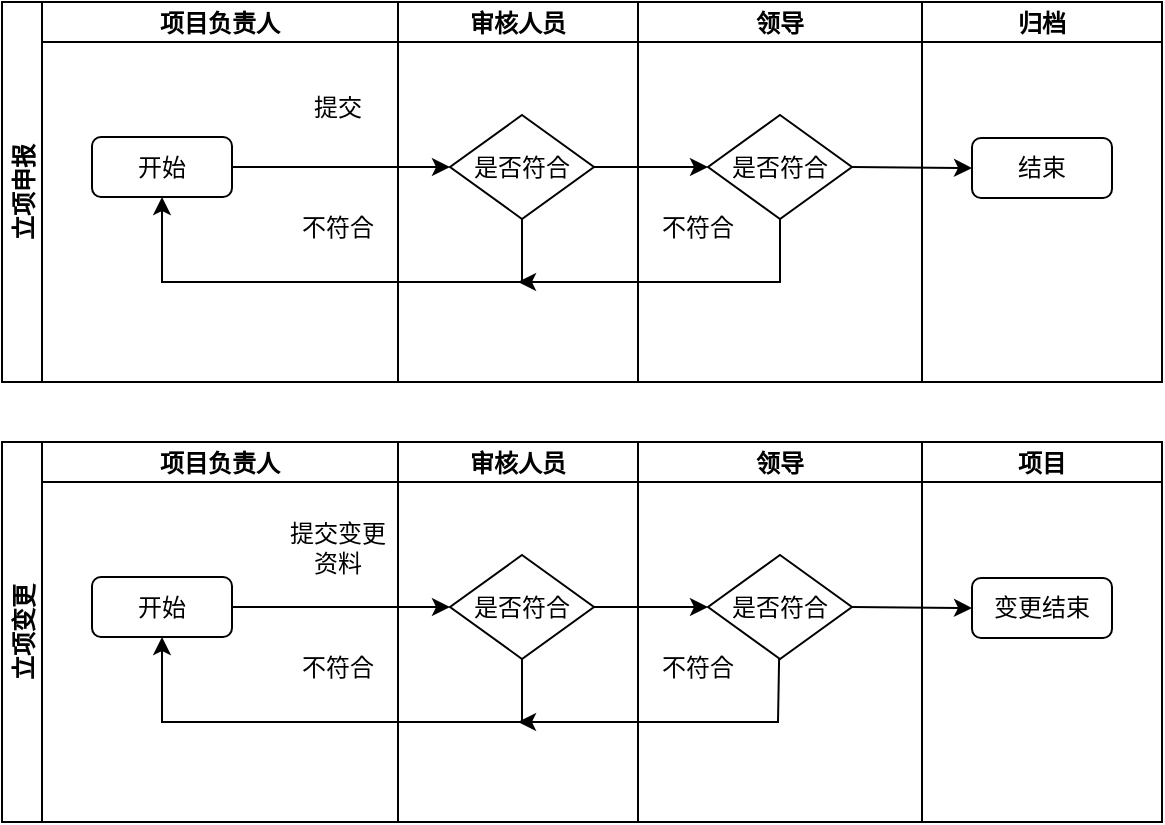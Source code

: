 <mxfile version="21.1.8" type="github">
  <diagram id="prtHgNgQTEPvFCAcTncT" name="Page-1">
    <mxGraphModel dx="875" dy="465" grid="1" gridSize="10" guides="1" tooltips="1" connect="1" arrows="1" fold="1" page="1" pageScale="1" pageWidth="827" pageHeight="1169" math="0" shadow="0">
      <root>
        <mxCell id="0" />
        <mxCell id="1" parent="0" />
        <mxCell id="bHHt2sKUUEsSAKsjXfjZ-16" value="立项申报" style="swimlane;childLayout=stackLayout;resizeParent=1;resizeParentMax=0;startSize=20;horizontal=0;horizontalStack=1;" vertex="1" parent="1">
          <mxGeometry x="212" y="160" width="580" height="190" as="geometry" />
        </mxCell>
        <mxCell id="bHHt2sKUUEsSAKsjXfjZ-17" value="项目负责人" style="swimlane;startSize=20;" vertex="1" parent="bHHt2sKUUEsSAKsjXfjZ-16">
          <mxGeometry x="20" width="178" height="190" as="geometry" />
        </mxCell>
        <mxCell id="bHHt2sKUUEsSAKsjXfjZ-21" value="开始" style="rounded=1;whiteSpace=wrap;html=1;" vertex="1" parent="bHHt2sKUUEsSAKsjXfjZ-17">
          <mxGeometry x="25" y="67.5" width="70" height="30" as="geometry" />
        </mxCell>
        <mxCell id="bHHt2sKUUEsSAKsjXfjZ-26" value="提交" style="text;html=1;strokeColor=none;fillColor=none;align=center;verticalAlign=middle;whiteSpace=wrap;rounded=0;" vertex="1" parent="bHHt2sKUUEsSAKsjXfjZ-17">
          <mxGeometry x="118" y="38" width="60" height="30" as="geometry" />
        </mxCell>
        <mxCell id="bHHt2sKUUEsSAKsjXfjZ-27" value="不符合" style="text;html=1;strokeColor=none;fillColor=none;align=center;verticalAlign=middle;whiteSpace=wrap;rounded=0;" vertex="1" parent="bHHt2sKUUEsSAKsjXfjZ-17">
          <mxGeometry x="118" y="97.5" width="60" height="30" as="geometry" />
        </mxCell>
        <mxCell id="bHHt2sKUUEsSAKsjXfjZ-18" value="审核人员" style="swimlane;startSize=20;" vertex="1" parent="bHHt2sKUUEsSAKsjXfjZ-16">
          <mxGeometry x="198" width="120" height="190" as="geometry" />
        </mxCell>
        <mxCell id="bHHt2sKUUEsSAKsjXfjZ-22" value="是否符合" style="rhombus;whiteSpace=wrap;html=1;" vertex="1" parent="bHHt2sKUUEsSAKsjXfjZ-18">
          <mxGeometry x="26" y="56.5" width="72" height="52" as="geometry" />
        </mxCell>
        <mxCell id="bHHt2sKUUEsSAKsjXfjZ-19" value="领导" style="swimlane;startSize=20;" vertex="1" parent="bHHt2sKUUEsSAKsjXfjZ-16">
          <mxGeometry x="318" width="142" height="190" as="geometry" />
        </mxCell>
        <mxCell id="bHHt2sKUUEsSAKsjXfjZ-28" value="是否符合" style="rhombus;whiteSpace=wrap;html=1;" vertex="1" parent="bHHt2sKUUEsSAKsjXfjZ-19">
          <mxGeometry x="35" y="56.5" width="72" height="52" as="geometry" />
        </mxCell>
        <mxCell id="bHHt2sKUUEsSAKsjXfjZ-34" value="不符合" style="text;html=1;strokeColor=none;fillColor=none;align=center;verticalAlign=middle;whiteSpace=wrap;rounded=0;" vertex="1" parent="bHHt2sKUUEsSAKsjXfjZ-19">
          <mxGeometry y="98" width="60" height="30" as="geometry" />
        </mxCell>
        <mxCell id="bHHt2sKUUEsSAKsjXfjZ-20" value="归档" style="swimlane;startSize=20;" vertex="1" parent="bHHt2sKUUEsSAKsjXfjZ-16">
          <mxGeometry x="460" width="120" height="190" as="geometry" />
        </mxCell>
        <mxCell id="bHHt2sKUUEsSAKsjXfjZ-33" value="结束" style="rounded=1;whiteSpace=wrap;html=1;" vertex="1" parent="bHHt2sKUUEsSAKsjXfjZ-20">
          <mxGeometry x="25" y="68" width="70" height="30" as="geometry" />
        </mxCell>
        <mxCell id="bHHt2sKUUEsSAKsjXfjZ-24" value="" style="endArrow=classic;html=1;rounded=0;exitX=1;exitY=0.5;exitDx=0;exitDy=0;" edge="1" parent="bHHt2sKUUEsSAKsjXfjZ-16" source="bHHt2sKUUEsSAKsjXfjZ-21" target="bHHt2sKUUEsSAKsjXfjZ-22">
          <mxGeometry width="50" height="50" relative="1" as="geometry">
            <mxPoint x="298" y="200" as="sourcePoint" />
            <mxPoint x="348" y="150" as="targetPoint" />
          </mxGeometry>
        </mxCell>
        <mxCell id="bHHt2sKUUEsSAKsjXfjZ-25" value="" style="endArrow=classic;html=1;rounded=0;exitX=0.5;exitY=1;exitDx=0;exitDy=0;entryX=0.5;entryY=1;entryDx=0;entryDy=0;" edge="1" parent="bHHt2sKUUEsSAKsjXfjZ-16" source="bHHt2sKUUEsSAKsjXfjZ-22" target="bHHt2sKUUEsSAKsjXfjZ-21">
          <mxGeometry width="50" height="50" relative="1" as="geometry">
            <mxPoint x="208" y="270" as="sourcePoint" />
            <mxPoint x="58" y="140" as="targetPoint" />
            <Array as="points">
              <mxPoint x="260" y="140" />
              <mxPoint x="202" y="140" />
              <mxPoint x="80" y="140" />
            </Array>
          </mxGeometry>
        </mxCell>
        <mxCell id="bHHt2sKUUEsSAKsjXfjZ-30" value="" style="endArrow=classic;html=1;rounded=0;exitX=1;exitY=0.5;exitDx=0;exitDy=0;entryX=0;entryY=0.5;entryDx=0;entryDy=0;" edge="1" parent="bHHt2sKUUEsSAKsjXfjZ-16" source="bHHt2sKUUEsSAKsjXfjZ-22" target="bHHt2sKUUEsSAKsjXfjZ-28">
          <mxGeometry width="50" height="50" relative="1" as="geometry">
            <mxPoint x="298" y="270" as="sourcePoint" />
            <mxPoint x="348" y="220" as="targetPoint" />
          </mxGeometry>
        </mxCell>
        <mxCell id="bHHt2sKUUEsSAKsjXfjZ-35" value="" style="endArrow=classic;html=1;rounded=0;exitX=1;exitY=0.5;exitDx=0;exitDy=0;entryX=0;entryY=0.5;entryDx=0;entryDy=0;" edge="1" parent="bHHt2sKUUEsSAKsjXfjZ-16" source="bHHt2sKUUEsSAKsjXfjZ-28" target="bHHt2sKUUEsSAKsjXfjZ-33">
          <mxGeometry width="50" height="50" relative="1" as="geometry">
            <mxPoint x="425" y="80" as="sourcePoint" />
            <mxPoint x="475" y="30" as="targetPoint" />
          </mxGeometry>
        </mxCell>
        <mxCell id="bHHt2sKUUEsSAKsjXfjZ-31" value="" style="endArrow=classic;html=1;rounded=0;exitX=0.5;exitY=1;exitDx=0;exitDy=0;" edge="1" parent="1" source="bHHt2sKUUEsSAKsjXfjZ-28">
          <mxGeometry width="50" height="50" relative="1" as="geometry">
            <mxPoint x="510" y="340" as="sourcePoint" />
            <mxPoint x="470" y="300" as="targetPoint" />
            <Array as="points">
              <mxPoint x="601" y="300" />
            </Array>
          </mxGeometry>
        </mxCell>
        <mxCell id="bHHt2sKUUEsSAKsjXfjZ-36" value="立项变更" style="swimlane;childLayout=stackLayout;resizeParent=1;resizeParentMax=0;startSize=20;horizontal=0;horizontalStack=1;" vertex="1" parent="1">
          <mxGeometry x="212" y="380" width="580" height="190" as="geometry" />
        </mxCell>
        <mxCell id="bHHt2sKUUEsSAKsjXfjZ-37" value="项目负责人" style="swimlane;startSize=20;" vertex="1" parent="bHHt2sKUUEsSAKsjXfjZ-36">
          <mxGeometry x="20" width="178" height="190" as="geometry" />
        </mxCell>
        <mxCell id="bHHt2sKUUEsSAKsjXfjZ-38" value="开始" style="rounded=1;whiteSpace=wrap;html=1;" vertex="1" parent="bHHt2sKUUEsSAKsjXfjZ-37">
          <mxGeometry x="25" y="67.5" width="70" height="30" as="geometry" />
        </mxCell>
        <mxCell id="bHHt2sKUUEsSAKsjXfjZ-39" value="提交变更资料&lt;br&gt;" style="text;html=1;strokeColor=none;fillColor=none;align=center;verticalAlign=middle;whiteSpace=wrap;rounded=0;" vertex="1" parent="bHHt2sKUUEsSAKsjXfjZ-37">
          <mxGeometry x="118" y="38" width="60" height="30" as="geometry" />
        </mxCell>
        <mxCell id="bHHt2sKUUEsSAKsjXfjZ-40" value="不符合" style="text;html=1;strokeColor=none;fillColor=none;align=center;verticalAlign=middle;whiteSpace=wrap;rounded=0;" vertex="1" parent="bHHt2sKUUEsSAKsjXfjZ-37">
          <mxGeometry x="118" y="97.5" width="60" height="30" as="geometry" />
        </mxCell>
        <mxCell id="bHHt2sKUUEsSAKsjXfjZ-41" value="审核人员" style="swimlane;startSize=20;" vertex="1" parent="bHHt2sKUUEsSAKsjXfjZ-36">
          <mxGeometry x="198" width="120" height="190" as="geometry" />
        </mxCell>
        <mxCell id="bHHt2sKUUEsSAKsjXfjZ-42" value="是否符合" style="rhombus;whiteSpace=wrap;html=1;" vertex="1" parent="bHHt2sKUUEsSAKsjXfjZ-41">
          <mxGeometry x="26" y="56.5" width="72" height="52" as="geometry" />
        </mxCell>
        <mxCell id="bHHt2sKUUEsSAKsjXfjZ-43" value="领导" style="swimlane;startSize=20;" vertex="1" parent="bHHt2sKUUEsSAKsjXfjZ-36">
          <mxGeometry x="318" width="142" height="190" as="geometry" />
        </mxCell>
        <mxCell id="bHHt2sKUUEsSAKsjXfjZ-44" value="是否符合" style="rhombus;whiteSpace=wrap;html=1;" vertex="1" parent="bHHt2sKUUEsSAKsjXfjZ-43">
          <mxGeometry x="35" y="56.5" width="72" height="52" as="geometry" />
        </mxCell>
        <mxCell id="bHHt2sKUUEsSAKsjXfjZ-45" value="不符合" style="text;html=1;strokeColor=none;fillColor=none;align=center;verticalAlign=middle;whiteSpace=wrap;rounded=0;" vertex="1" parent="bHHt2sKUUEsSAKsjXfjZ-43">
          <mxGeometry y="98" width="60" height="30" as="geometry" />
        </mxCell>
        <mxCell id="bHHt2sKUUEsSAKsjXfjZ-46" value="项目" style="swimlane;startSize=20;" vertex="1" parent="bHHt2sKUUEsSAKsjXfjZ-36">
          <mxGeometry x="460" width="120" height="190" as="geometry" />
        </mxCell>
        <mxCell id="bHHt2sKUUEsSAKsjXfjZ-47" value="变更结束" style="rounded=1;whiteSpace=wrap;html=1;" vertex="1" parent="bHHt2sKUUEsSAKsjXfjZ-46">
          <mxGeometry x="25" y="68" width="70" height="30" as="geometry" />
        </mxCell>
        <mxCell id="bHHt2sKUUEsSAKsjXfjZ-48" value="" style="endArrow=classic;html=1;rounded=0;exitX=1;exitY=0.5;exitDx=0;exitDy=0;" edge="1" parent="bHHt2sKUUEsSAKsjXfjZ-36" source="bHHt2sKUUEsSAKsjXfjZ-38" target="bHHt2sKUUEsSAKsjXfjZ-42">
          <mxGeometry width="50" height="50" relative="1" as="geometry">
            <mxPoint x="298" y="200" as="sourcePoint" />
            <mxPoint x="348" y="150" as="targetPoint" />
          </mxGeometry>
        </mxCell>
        <mxCell id="bHHt2sKUUEsSAKsjXfjZ-49" value="" style="endArrow=classic;html=1;rounded=0;exitX=0.5;exitY=1;exitDx=0;exitDy=0;entryX=0.5;entryY=1;entryDx=0;entryDy=0;" edge="1" parent="bHHt2sKUUEsSAKsjXfjZ-36" source="bHHt2sKUUEsSAKsjXfjZ-42" target="bHHt2sKUUEsSAKsjXfjZ-38">
          <mxGeometry width="50" height="50" relative="1" as="geometry">
            <mxPoint x="208" y="270" as="sourcePoint" />
            <mxPoint x="58" y="140" as="targetPoint" />
            <Array as="points">
              <mxPoint x="260" y="140" />
              <mxPoint x="202" y="140" />
              <mxPoint x="80" y="140" />
            </Array>
          </mxGeometry>
        </mxCell>
        <mxCell id="bHHt2sKUUEsSAKsjXfjZ-50" value="" style="endArrow=classic;html=1;rounded=0;exitX=1;exitY=0.5;exitDx=0;exitDy=0;entryX=0;entryY=0.5;entryDx=0;entryDy=0;" edge="1" parent="bHHt2sKUUEsSAKsjXfjZ-36" source="bHHt2sKUUEsSAKsjXfjZ-42" target="bHHt2sKUUEsSAKsjXfjZ-44">
          <mxGeometry width="50" height="50" relative="1" as="geometry">
            <mxPoint x="298" y="270" as="sourcePoint" />
            <mxPoint x="348" y="220" as="targetPoint" />
          </mxGeometry>
        </mxCell>
        <mxCell id="bHHt2sKUUEsSAKsjXfjZ-51" value="" style="endArrow=classic;html=1;rounded=0;exitX=1;exitY=0.5;exitDx=0;exitDy=0;entryX=0;entryY=0.5;entryDx=0;entryDy=0;" edge="1" parent="bHHt2sKUUEsSAKsjXfjZ-36" source="bHHt2sKUUEsSAKsjXfjZ-44" target="bHHt2sKUUEsSAKsjXfjZ-47">
          <mxGeometry width="50" height="50" relative="1" as="geometry">
            <mxPoint x="425" y="80" as="sourcePoint" />
            <mxPoint x="475" y="30" as="targetPoint" />
          </mxGeometry>
        </mxCell>
        <mxCell id="bHHt2sKUUEsSAKsjXfjZ-58" value="" style="endArrow=classic;html=1;rounded=0;" edge="1" parent="1" source="bHHt2sKUUEsSAKsjXfjZ-44">
          <mxGeometry width="50" height="50" relative="1" as="geometry">
            <mxPoint x="600" y="490" as="sourcePoint" />
            <mxPoint x="470" y="520" as="targetPoint" />
            <Array as="points">
              <mxPoint x="600" y="520" />
            </Array>
          </mxGeometry>
        </mxCell>
      </root>
    </mxGraphModel>
  </diagram>
</mxfile>
